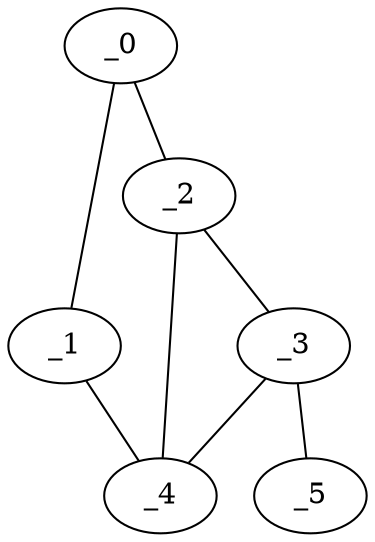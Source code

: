 graph WP1_0012 {
	_0	 [x="-0.101344",
		y="3.52406"];
	_1	 [x="0.912553",
		y="0.0215892"];
	_0 -- _1;
	_2	 [x="3.00541",
		y="2.61804"];
	_0 -- _2;
	_4	 [x="1.31871",
		y="2.16359"];
	_1 -- _4;
	_3	 [x="2.01",
		y="0.48"];
	_2 -- _3;
	_2 -- _4;
	_3 -- _4;
	_5	 [x="2.17097",
		y="1.21515"];
	_3 -- _5;
}
